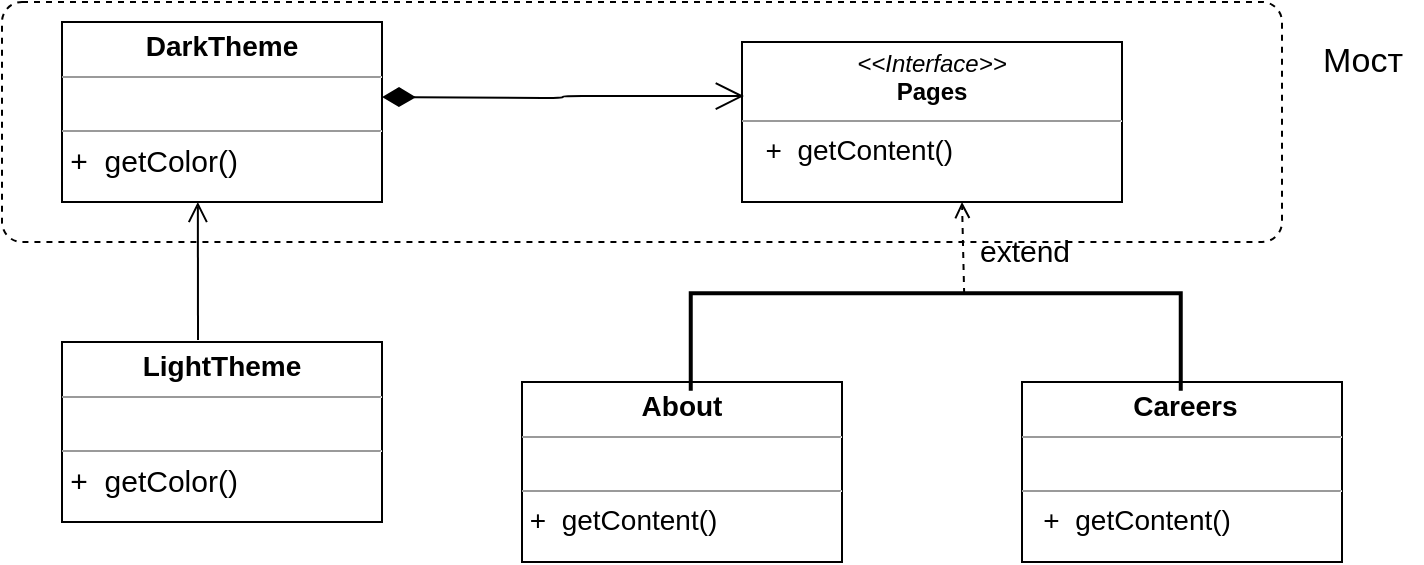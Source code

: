 <mxfile>
    <diagram id="Vkf1kccMHPyQg5MPIpvl" name="Page-1">
        <mxGraphModel dx="820" dy="500" grid="1" gridSize="10" guides="1" tooltips="1" connect="1" arrows="1" fold="1" page="1" pageScale="1" pageWidth="827" pageHeight="1169" math="0" shadow="0">
            <root>
                <mxCell id="0"/>
                <mxCell id="1" parent="0"/>
                <mxCell id="8" value="&lt;p style=&quot;margin: 0px ; margin-top: 4px ; text-align: center&quot;&gt;&lt;i&gt;&amp;lt;&amp;lt;Interface&amp;gt;&amp;gt;&lt;/i&gt;&lt;br&gt;&lt;b&gt;Pages&lt;/b&gt;&lt;/p&gt;&lt;hr size=&quot;1&quot;&gt;&lt;p style=&quot;text-align: justify ; margin: 0px 0px 0px 4px&quot;&gt;&lt;font style=&quot;font-size: 14px&quot;&gt;&amp;nbsp; +&amp;nbsp;&amp;nbsp;getContent()&lt;/font&gt;&lt;/p&gt;" style="verticalAlign=top;align=left;overflow=fill;fontSize=12;fontFamily=Helvetica;html=1;" parent="1" vertex="1">
                    <mxGeometry x="420" y="50" width="190" height="80" as="geometry"/>
                </mxCell>
                <mxCell id="9" value="&lt;p style=&quot;margin: 0px ; margin-top: 4px ; text-align: center&quot;&gt;&lt;span style=&quot;font-size: 14px&quot;&gt;&lt;b&gt;About&lt;/b&gt;&lt;/span&gt;&lt;br&gt;&lt;/p&gt;&lt;hr size=&quot;1&quot;&gt;&lt;p style=&quot;margin: 0px ; margin-left: 4px&quot;&gt;&lt;br&gt;&lt;/p&gt;&lt;hr size=&quot;1&quot;&gt;&lt;p style=&quot;margin: 0px 0px 0px 4px ; font-size: 14px&quot;&gt;&lt;/p&gt;&lt;span style=&quot;font-size: 14px ; text-align: justify&quot;&gt;&amp;nbsp;+&amp;nbsp;&amp;nbsp;getContent()&lt;/span&gt;" style="verticalAlign=top;align=left;overflow=fill;fontSize=12;fontFamily=Helvetica;html=1;" parent="1" vertex="1">
                    <mxGeometry x="310" y="220" width="160" height="90" as="geometry"/>
                </mxCell>
                <mxCell id="10" value="&lt;p style=&quot;margin: 0px ; margin-top: 4px ; text-align: center&quot;&gt;&lt;b&gt;&amp;nbsp;&lt;font style=&quot;font-size: 14px&quot;&gt;Careers&lt;/font&gt;&lt;/b&gt;&lt;br&gt;&lt;/p&gt;&lt;hr size=&quot;1&quot;&gt;&lt;p style=&quot;margin: 0px ; margin-left: 4px&quot;&gt;&lt;br&gt;&lt;/p&gt;&lt;hr size=&quot;1&quot;&gt;&lt;p style=&quot;margin: 0px ; margin-left: 4px&quot;&gt;&lt;span&gt;&amp;nbsp;&amp;nbsp;&lt;/span&gt;&lt;span style=&quot;font-size: 14px&quot;&gt;+&amp;nbsp;&amp;nbsp;getContent()&lt;/span&gt;&lt;br&gt;&lt;/p&gt;&lt;p style=&quot;margin: 0px ; margin-left: 4px&quot;&gt;&lt;br&gt;&lt;/p&gt;" style="verticalAlign=top;align=left;overflow=fill;fontSize=12;fontFamily=Helvetica;html=1;" parent="1" vertex="1">
                    <mxGeometry x="560" y="220" width="160" height="90" as="geometry"/>
                </mxCell>
                <mxCell id="13" value="" style="strokeWidth=2;html=1;shape=mxgraph.flowchart.annotation_1;align=left;pointerEvents=1;rotation=90;" parent="1" vertex="1">
                    <mxGeometry x="492.5" y="77.5" width="48.75" height="245" as="geometry"/>
                </mxCell>
                <mxCell id="17" value="&lt;p style=&quot;margin: 0px ; margin-top: 4px ; text-align: center&quot;&gt;&lt;span style=&quot;font-size: 14px&quot;&gt;&lt;b&gt;DarkTheme&lt;/b&gt;&lt;/span&gt;&lt;br&gt;&lt;/p&gt;&lt;hr size=&quot;1&quot;&gt;&lt;p style=&quot;margin: 0px ; margin-left: 4px&quot;&gt;&lt;br&gt;&lt;/p&gt;&lt;hr size=&quot;1&quot;&gt;&lt;p style=&quot;margin: 0px 0px 0px 4px ; font-size: 14px&quot;&gt;&lt;/p&gt;&lt;span style=&quot;text-align: justify&quot;&gt;&lt;font style=&quot;font-size: 15px&quot;&gt;&amp;nbsp;+&amp;nbsp;&amp;nbsp;getColor()&lt;/font&gt;&lt;/span&gt;" style="verticalAlign=top;align=left;overflow=fill;fontSize=12;fontFamily=Helvetica;html=1;" parent="1" vertex="1">
                    <mxGeometry x="80" y="40" width="160" height="90" as="geometry"/>
                </mxCell>
                <mxCell id="18" value="&lt;p style=&quot;margin: 0px ; margin-top: 4px ; text-align: center&quot;&gt;&lt;span style=&quot;font-size: 14px&quot;&gt;&lt;b&gt;&amp;nbsp;LightTheme&amp;nbsp;&lt;/b&gt;&lt;/span&gt;&lt;br&gt;&lt;/p&gt;&lt;hr size=&quot;1&quot;&gt;&lt;p style=&quot;margin: 0px ; margin-left: 4px&quot;&gt;&lt;br&gt;&lt;/p&gt;&lt;hr size=&quot;1&quot;&gt;&lt;p style=&quot;margin: 0px 0px 0px 4px ; font-size: 14px&quot;&gt;&lt;/p&gt;&lt;span style=&quot;text-align: justify&quot;&gt;&lt;font style=&quot;font-size: 15px&quot;&gt;&amp;nbsp;+&amp;nbsp;&amp;nbsp;getColor()&lt;/font&gt;&lt;/span&gt;" style="verticalAlign=top;align=left;overflow=fill;fontSize=12;fontFamily=Helvetica;html=1;" parent="1" vertex="1">
                    <mxGeometry x="80" y="200" width="160" height="90" as="geometry"/>
                </mxCell>
                <mxCell id="19" value="" style="endArrow=open;html=1;endSize=12;startArrow=diamondThin;startSize=14;startFill=1;edgeStyle=orthogonalEdgeStyle;align=left;verticalAlign=bottom;entryX=0.005;entryY=0.338;entryDx=0;entryDy=0;entryPerimeter=0;" parent="1" target="8" edge="1">
                    <mxGeometry x="-0.669" y="28" relative="1" as="geometry">
                        <mxPoint x="240" y="77.5" as="sourcePoint"/>
                        <mxPoint x="400" y="77.5" as="targetPoint"/>
                        <mxPoint y="1" as="offset"/>
                    </mxGeometry>
                </mxCell>
                <mxCell id="22" value="" style="html=1;align=center;verticalAlign=top;rounded=1;absoluteArcSize=1;arcSize=20;dashed=1;fillColor=none;" parent="1" vertex="1">
                    <mxGeometry x="50" y="30" width="640" height="120" as="geometry"/>
                </mxCell>
                <mxCell id="23" value="&lt;font style=&quot;font-size: 17px&quot;&gt;Мост&lt;/font&gt;" style="text;html=1;resizable=0;autosize=1;align=center;verticalAlign=middle;points=[];fillColor=none;strokeColor=none;rounded=0;" parent="1" vertex="1">
                    <mxGeometry x="700" y="50" width="60" height="20" as="geometry"/>
                </mxCell>
                <mxCell id="25" value="&lt;font style=&quot;font-size: 15px&quot;&gt;extend&lt;/font&gt;" style="html=1;verticalAlign=bottom;labelBackgroundColor=none;endArrow=open;endFill=0;dashed=1;entryX=0.75;entryY=0.833;entryDx=0;entryDy=0;entryPerimeter=0;exitX=0.008;exitY=0.442;exitDx=0;exitDy=0;exitPerimeter=0;" edge="1" parent="1" source="13" target="22">
                    <mxGeometry x="-0.602" y="-30" width="160" relative="1" as="geometry">
                        <mxPoint x="530" y="170" as="sourcePoint"/>
                        <mxPoint x="600" y="210" as="targetPoint"/>
                        <mxPoint as="offset"/>
                    </mxGeometry>
                </mxCell>
                <mxCell id="26" value="" style="endArrow=open;startArrow=none;endFill=0;startFill=0;endSize=8;html=1;verticalAlign=bottom;labelBackgroundColor=none;strokeWidth=1;exitX=0.425;exitY=-0.011;exitDx=0;exitDy=0;exitPerimeter=0;entryX=0.153;entryY=0.833;entryDx=0;entryDy=0;entryPerimeter=0;" edge="1" parent="1" source="18" target="22">
                    <mxGeometry width="160" relative="1" as="geometry">
                        <mxPoint x="110" y="180" as="sourcePoint"/>
                        <mxPoint x="190" y="170" as="targetPoint"/>
                    </mxGeometry>
                </mxCell>
            </root>
        </mxGraphModel>
    </diagram>
</mxfile>